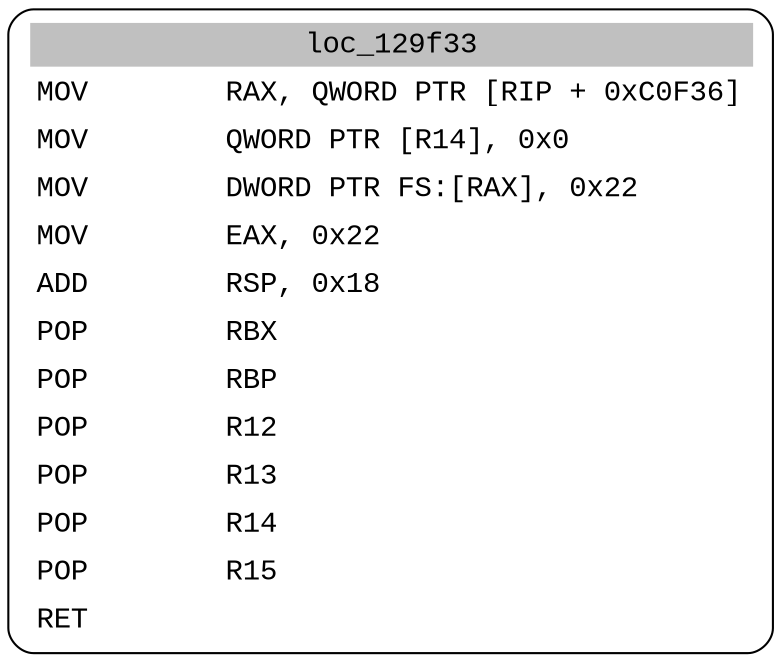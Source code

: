 digraph asm_graph {
1941 [
shape="Mrecord" fontname="Courier New"label =<<table border="0" cellborder="0" cellpadding="3"><tr><td align="center" colspan="2" bgcolor="grey">loc_129f33</td></tr><tr><td align="left">MOV        RAX, QWORD PTR [RIP + 0xC0F36]</td></tr><tr><td align="left">MOV        QWORD PTR [R14], 0x0</td></tr><tr><td align="left">MOV        DWORD PTR FS:[RAX], 0x22</td></tr><tr><td align="left">MOV        EAX, 0x22</td></tr><tr><td align="left">ADD        RSP, 0x18</td></tr><tr><td align="left">POP        RBX</td></tr><tr><td align="left">POP        RBP</td></tr><tr><td align="left">POP        R12</td></tr><tr><td align="left">POP        R13</td></tr><tr><td align="left">POP        R14</td></tr><tr><td align="left">POP        R15</td></tr><tr><td align="left">RET        </td></tr></table>> ];
}